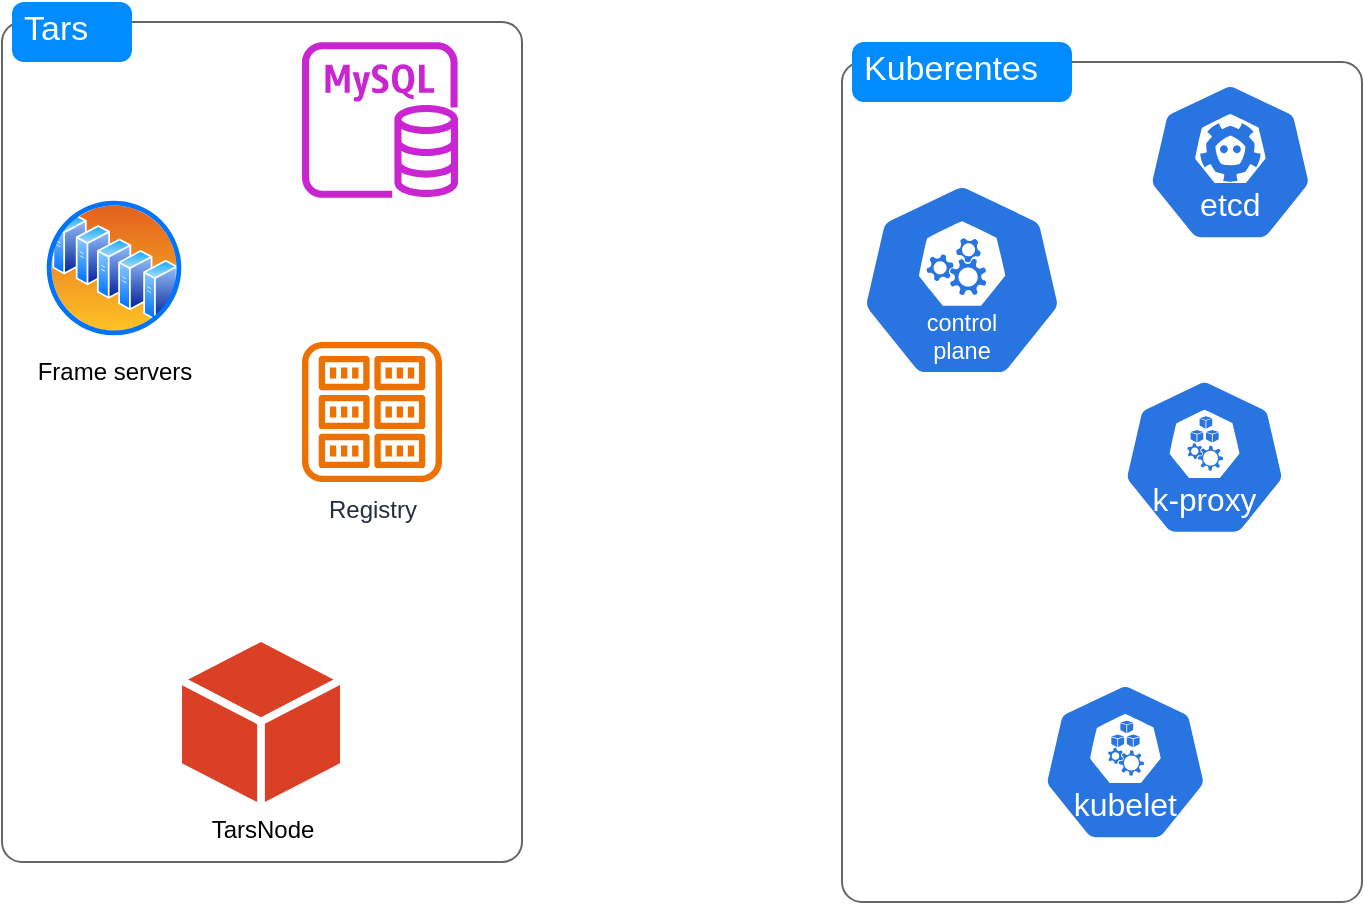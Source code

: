 <mxfile version="24.0.0" type="github">
  <diagram name="Page-1" id="nso62uT8IC39yMkhLrf0">
    <mxGraphModel dx="1050" dy="653" grid="1" gridSize="10" guides="1" tooltips="1" connect="1" arrows="1" fold="1" page="1" pageScale="1" pageWidth="850" pageHeight="1100" math="0" shadow="0">
      <root>
        <mxCell id="0" />
        <mxCell id="1" parent="0" />
        <mxCell id="cxpnOoDpJPA2fFIzwfwg-1" value="" style="shape=mxgraph.mockup.containers.marginRect;rectMarginTop=10;strokeColor=#666666;strokeWidth=1;dashed=0;rounded=1;arcSize=5;recursiveResize=0;html=1;whiteSpace=wrap;" vertex="1" parent="1">
          <mxGeometry x="20" y="40" width="260" height="430" as="geometry" />
        </mxCell>
        <mxCell id="cxpnOoDpJPA2fFIzwfwg-2" value="Tars" style="shape=rect;strokeColor=none;fillColor=#008cff;strokeWidth=1;dashed=0;rounded=1;arcSize=20;fontColor=#ffffff;fontSize=17;spacing=2;spacingTop=-2;align=left;autosize=1;spacingLeft=4;resizeWidth=0;resizeHeight=0;perimeter=none;html=1;whiteSpace=wrap;" vertex="1" parent="cxpnOoDpJPA2fFIzwfwg-1">
          <mxGeometry x="5" width="60" height="30" as="geometry" />
        </mxCell>
        <mxCell id="cxpnOoDpJPA2fFIzwfwg-8" value="" style="sketch=0;outlineConnect=0;fontColor=#232F3E;gradientColor=none;fillColor=#C925D1;strokeColor=none;dashed=0;verticalLabelPosition=bottom;verticalAlign=top;align=center;html=1;fontSize=12;fontStyle=0;aspect=fixed;pointerEvents=1;shape=mxgraph.aws4.rds_mysql_instance;" vertex="1" parent="cxpnOoDpJPA2fFIzwfwg-1">
          <mxGeometry x="150" y="20" width="78" height="78" as="geometry" />
        </mxCell>
        <mxCell id="cxpnOoDpJPA2fFIzwfwg-12" value="TarsNode" style="sketch=0;pointerEvents=1;shadow=0;dashed=0;html=1;strokeColor=none;labelPosition=center;verticalLabelPosition=bottom;verticalAlign=top;outlineConnect=0;align=center;shape=mxgraph.office.concepts.node_generic;fillColor=#DA4026;" vertex="1" parent="cxpnOoDpJPA2fFIzwfwg-1">
          <mxGeometry x="90" y="320" width="79" height="80" as="geometry" />
        </mxCell>
        <mxCell id="cxpnOoDpJPA2fFIzwfwg-14" value="Registry" style="sketch=0;outlineConnect=0;fontColor=#232F3E;gradientColor=none;fillColor=#ED7100;strokeColor=none;dashed=0;verticalLabelPosition=bottom;verticalAlign=top;align=center;html=1;fontSize=12;fontStyle=0;aspect=fixed;pointerEvents=1;shape=mxgraph.aws4.registry;" vertex="1" parent="cxpnOoDpJPA2fFIzwfwg-1">
          <mxGeometry x="150" y="170" width="70" height="70" as="geometry" />
        </mxCell>
        <mxCell id="cxpnOoDpJPA2fFIzwfwg-18" value="Frame servers" style="image;aspect=fixed;perimeter=ellipsePerimeter;html=1;align=center;shadow=0;dashed=0;spacingTop=3;image=img/lib/active_directory/server_farm.svg;" vertex="1" parent="cxpnOoDpJPA2fFIzwfwg-1">
          <mxGeometry x="21" y="98" width="70" height="70" as="geometry" />
        </mxCell>
        <mxCell id="cxpnOoDpJPA2fFIzwfwg-6" value="" style="shape=mxgraph.mockup.containers.marginRect;rectMarginTop=10;strokeColor=#666666;strokeWidth=1;dashed=0;rounded=1;arcSize=5;recursiveResize=0;html=1;whiteSpace=wrap;" vertex="1" parent="1">
          <mxGeometry x="440" y="60" width="260" height="430" as="geometry" />
        </mxCell>
        <mxCell id="cxpnOoDpJPA2fFIzwfwg-7" value="Kuberentes" style="shape=rect;strokeColor=none;fillColor=#008cff;strokeWidth=1;dashed=0;rounded=1;arcSize=20;fontColor=#ffffff;fontSize=17;spacing=2;spacingTop=-2;align=left;autosize=1;spacingLeft=4;resizeWidth=0;resizeHeight=0;perimeter=none;html=1;whiteSpace=wrap;" vertex="1" parent="cxpnOoDpJPA2fFIzwfwg-6">
          <mxGeometry x="5" width="110" height="30" as="geometry" />
        </mxCell>
        <mxCell id="cxpnOoDpJPA2fFIzwfwg-3" value="" style="aspect=fixed;sketch=0;html=1;dashed=0;whitespace=wrap;fillColor=#2875E2;strokeColor=#ffffff;points=[[0.005,0.63,0],[0.1,0.2,0],[0.9,0.2,0],[0.5,0,0],[0.995,0.63,0],[0.72,0.99,0],[0.5,1,0],[0.28,0.99,0]];shape=mxgraph.kubernetes.icon2;kubernetesLabel=1;prIcon=etcd" vertex="1" parent="cxpnOoDpJPA2fFIzwfwg-6">
          <mxGeometry x="152.5" y="20" width="83.33" height="80" as="geometry" />
        </mxCell>
        <mxCell id="cxpnOoDpJPA2fFIzwfwg-13" value="" style="aspect=fixed;sketch=0;html=1;dashed=0;whitespace=wrap;fillColor=#2875E2;strokeColor=#ffffff;points=[[0.005,0.63,0],[0.1,0.2,0],[0.9,0.2,0],[0.5,0,0],[0.995,0.63,0],[0.72,0.99,0],[0.5,1,0],[0.28,0.99,0]];shape=mxgraph.kubernetes.icon2;kubernetesLabel=1;prIcon=kubelet" vertex="1" parent="cxpnOoDpJPA2fFIzwfwg-6">
          <mxGeometry x="100" y="320" width="83.34" height="80" as="geometry" />
        </mxCell>
        <mxCell id="cxpnOoDpJPA2fFIzwfwg-15" value="" style="aspect=fixed;sketch=0;html=1;dashed=0;whitespace=wrap;fillColor=#2875E2;strokeColor=#ffffff;points=[[0.005,0.63,0],[0.1,0.2,0],[0.9,0.2,0],[0.5,0,0],[0.995,0.63,0],[0.72,0.99,0],[0.5,1,0],[0.28,0.99,0]];shape=mxgraph.kubernetes.icon2;kubernetesLabel=1;prIcon=k_proxy" vertex="1" parent="cxpnOoDpJPA2fFIzwfwg-6">
          <mxGeometry x="140" y="168" width="82.5" height="79.2" as="geometry" />
        </mxCell>
        <mxCell id="cxpnOoDpJPA2fFIzwfwg-17" value="" style="aspect=fixed;sketch=0;html=1;dashed=0;whitespace=wrap;fillColor=#2875E2;strokeColor=#ffffff;points=[[0.005,0.63,0],[0.1,0.2,0],[0.9,0.2,0],[0.5,0,0],[0.995,0.63,0],[0.72,0.99,0],[0.5,1,0],[0.28,0.99,0]];shape=mxgraph.kubernetes.icon2;kubernetesLabel=1;prIcon=control_plane" vertex="1" parent="cxpnOoDpJPA2fFIzwfwg-6">
          <mxGeometry x="8.96" y="70" width="102.08" height="98" as="geometry" />
        </mxCell>
      </root>
    </mxGraphModel>
  </diagram>
</mxfile>
